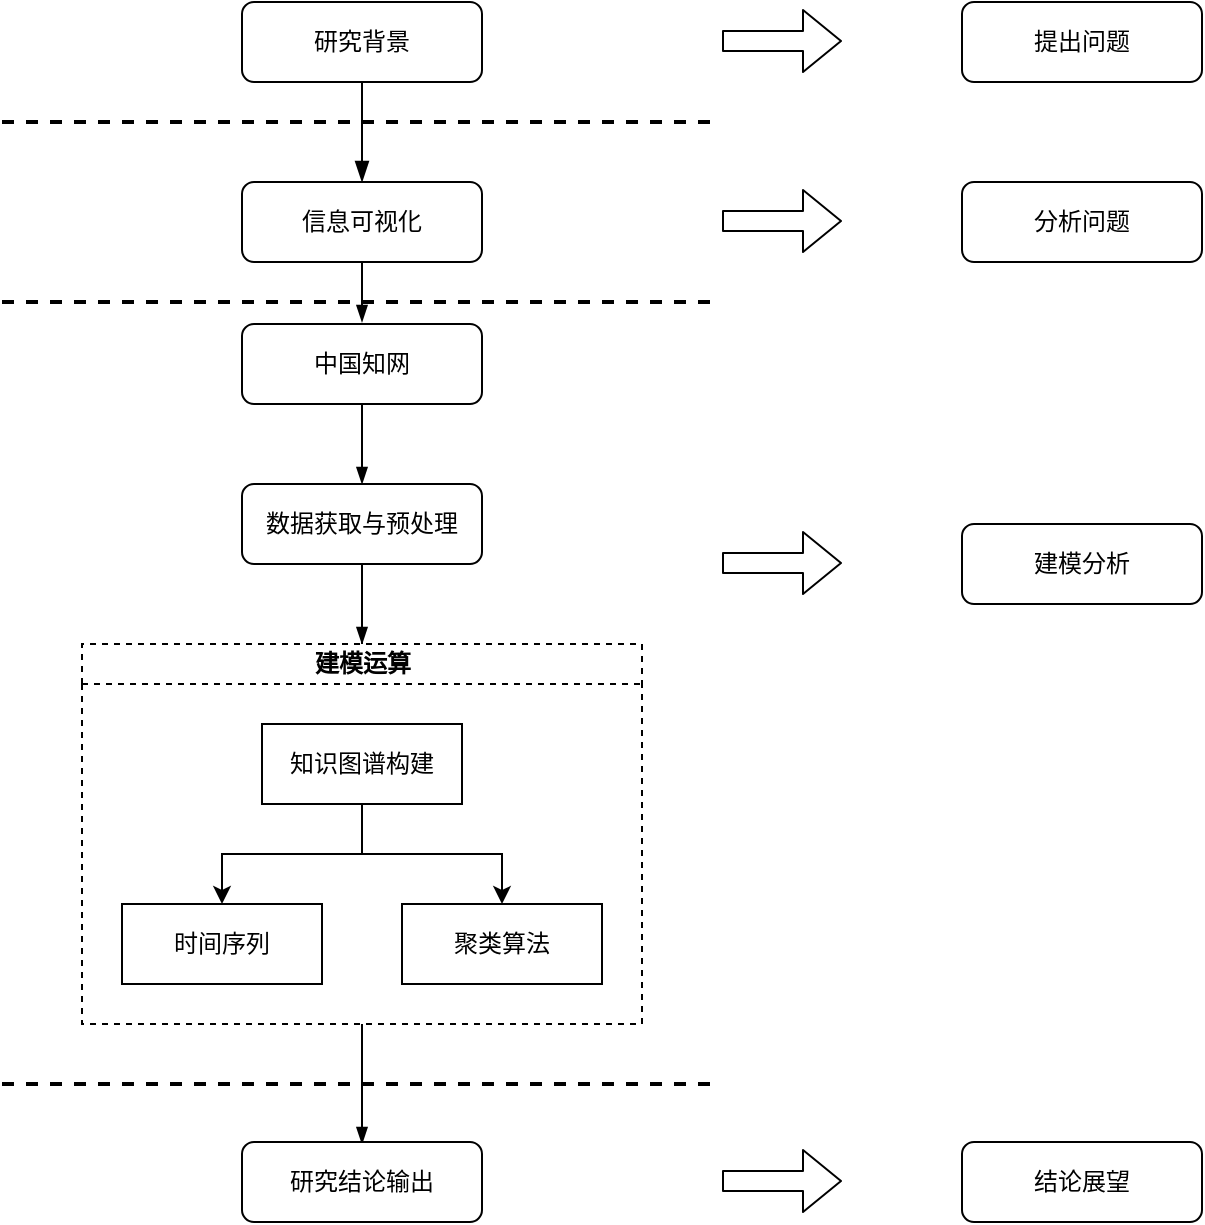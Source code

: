 <mxfile version="15.2.9" type="github">
  <diagram id="C5RBs43oDa-KdzZeNtuy" name="Page-1">
    <mxGraphModel dx="1064" dy="584" grid="1" gridSize="10" guides="1" tooltips="1" connect="1" arrows="1" fold="1" page="1" pageScale="1" pageWidth="827" pageHeight="1169" math="0" shadow="0">
      <root>
        <mxCell id="WIyWlLk6GJQsqaUBKTNV-0" />
        <mxCell id="WIyWlLk6GJQsqaUBKTNV-1" parent="WIyWlLk6GJQsqaUBKTNV-0" />
        <mxCell id="WIyWlLk6GJQsqaUBKTNV-2" value="" style="rounded=0;html=1;jettySize=auto;orthogonalLoop=1;fontSize=11;endArrow=blockThin;endFill=1;endSize=8;strokeWidth=1;shadow=0;labelBackgroundColor=none;edgeStyle=orthogonalEdgeStyle;" parent="WIyWlLk6GJQsqaUBKTNV-1" source="WIyWlLk6GJQsqaUBKTNV-3" edge="1">
          <mxGeometry relative="1" as="geometry">
            <mxPoint x="220" y="170" as="targetPoint" />
          </mxGeometry>
        </mxCell>
        <mxCell id="WIyWlLk6GJQsqaUBKTNV-3" value="研究背景" style="rounded=1;whiteSpace=wrap;html=1;fontSize=12;glass=0;strokeWidth=1;shadow=0;" parent="WIyWlLk6GJQsqaUBKTNV-1" vertex="1">
          <mxGeometry x="160" y="80" width="120" height="40" as="geometry" />
        </mxCell>
        <mxCell id="WIyWlLk6GJQsqaUBKTNV-7" value="提出问题" style="rounded=1;whiteSpace=wrap;html=1;fontSize=12;glass=0;strokeWidth=1;shadow=0;" parent="WIyWlLk6GJQsqaUBKTNV-1" vertex="1">
          <mxGeometry x="520" y="80" width="120" height="40" as="geometry" />
        </mxCell>
        <mxCell id="nxJLiq8hY2xZPoSbCBGd-12" value="" style="edgeStyle=orthogonalEdgeStyle;rounded=0;orthogonalLoop=1;jettySize=auto;html=1;endArrow=blockThin;endFill=1;strokeWidth=1;" parent="WIyWlLk6GJQsqaUBKTNV-1" source="nxJLiq8hY2xZPoSbCBGd-0" edge="1">
          <mxGeometry relative="1" as="geometry">
            <mxPoint x="220" y="240" as="targetPoint" />
          </mxGeometry>
        </mxCell>
        <mxCell id="nxJLiq8hY2xZPoSbCBGd-0" value="信息可视化" style="rounded=1;whiteSpace=wrap;html=1;fontSize=12;glass=0;strokeWidth=1;shadow=0;" parent="WIyWlLk6GJQsqaUBKTNV-1" vertex="1">
          <mxGeometry x="160" y="170" width="120" height="40" as="geometry" />
        </mxCell>
        <mxCell id="nxJLiq8hY2xZPoSbCBGd-1" value="" style="endArrow=none;dashed=1;html=1;strokeWidth=2;" parent="WIyWlLk6GJQsqaUBKTNV-1" edge="1">
          <mxGeometry width="50" height="50" relative="1" as="geometry">
            <mxPoint x="40" y="140" as="sourcePoint" />
            <mxPoint x="400" y="140" as="targetPoint" />
          </mxGeometry>
        </mxCell>
        <mxCell id="nxJLiq8hY2xZPoSbCBGd-2" value="" style="shape=flexArrow;endArrow=classic;html=1;strokeWidth=1;" parent="WIyWlLk6GJQsqaUBKTNV-1" edge="1">
          <mxGeometry width="50" height="50" relative="1" as="geometry">
            <mxPoint x="400" y="99.5" as="sourcePoint" />
            <mxPoint x="460" y="99.5" as="targetPoint" />
          </mxGeometry>
        </mxCell>
        <mxCell id="nxJLiq8hY2xZPoSbCBGd-3" value="分析问题" style="rounded=1;whiteSpace=wrap;html=1;fontSize=12;glass=0;strokeWidth=1;shadow=0;" parent="WIyWlLk6GJQsqaUBKTNV-1" vertex="1">
          <mxGeometry x="520" y="170" width="120" height="40" as="geometry" />
        </mxCell>
        <mxCell id="nxJLiq8hY2xZPoSbCBGd-4" value="" style="shape=flexArrow;endArrow=classic;html=1;strokeWidth=1;" parent="WIyWlLk6GJQsqaUBKTNV-1" edge="1">
          <mxGeometry width="50" height="50" relative="1" as="geometry">
            <mxPoint x="400" y="189.5" as="sourcePoint" />
            <mxPoint x="460" y="189.5" as="targetPoint" />
          </mxGeometry>
        </mxCell>
        <mxCell id="nxJLiq8hY2xZPoSbCBGd-5" value="建模分析" style="rounded=1;whiteSpace=wrap;html=1;fontSize=12;glass=0;strokeWidth=1;shadow=0;" parent="WIyWlLk6GJQsqaUBKTNV-1" vertex="1">
          <mxGeometry x="520" y="341" width="120" height="40" as="geometry" />
        </mxCell>
        <mxCell id="nxJLiq8hY2xZPoSbCBGd-6" value="" style="shape=flexArrow;endArrow=classic;html=1;strokeWidth=1;" parent="WIyWlLk6GJQsqaUBKTNV-1" edge="1">
          <mxGeometry width="50" height="50" relative="1" as="geometry">
            <mxPoint x="400" y="360.5" as="sourcePoint" />
            <mxPoint x="460" y="360.5" as="targetPoint" />
          </mxGeometry>
        </mxCell>
        <mxCell id="nxJLiq8hY2xZPoSbCBGd-7" value="结论展望" style="rounded=1;whiteSpace=wrap;html=1;fontSize=12;glass=0;strokeWidth=1;shadow=0;" parent="WIyWlLk6GJQsqaUBKTNV-1" vertex="1">
          <mxGeometry x="520" y="650" width="120" height="40" as="geometry" />
        </mxCell>
        <mxCell id="nxJLiq8hY2xZPoSbCBGd-8" value="" style="shape=flexArrow;endArrow=classic;html=1;strokeWidth=1;" parent="WIyWlLk6GJQsqaUBKTNV-1" edge="1">
          <mxGeometry width="50" height="50" relative="1" as="geometry">
            <mxPoint x="400" y="669.5" as="sourcePoint" />
            <mxPoint x="460" y="669.5" as="targetPoint" />
          </mxGeometry>
        </mxCell>
        <mxCell id="nxJLiq8hY2xZPoSbCBGd-16" value="" style="edgeStyle=orthogonalEdgeStyle;rounded=0;orthogonalLoop=1;jettySize=auto;html=1;endArrow=blockThin;endFill=1;strokeWidth=1;" parent="WIyWlLk6GJQsqaUBKTNV-1" source="nxJLiq8hY2xZPoSbCBGd-13" target="nxJLiq8hY2xZPoSbCBGd-15" edge="1">
          <mxGeometry relative="1" as="geometry" />
        </mxCell>
        <mxCell id="nxJLiq8hY2xZPoSbCBGd-13" value="中国知网" style="rounded=1;whiteSpace=wrap;html=1;fontSize=12;glass=0;strokeWidth=1;shadow=0;" parent="WIyWlLk6GJQsqaUBKTNV-1" vertex="1">
          <mxGeometry x="160" y="241" width="120" height="40" as="geometry" />
        </mxCell>
        <mxCell id="nxJLiq8hY2xZPoSbCBGd-18" value="" style="edgeStyle=orthogonalEdgeStyle;rounded=0;orthogonalLoop=1;jettySize=auto;html=1;endArrow=blockThin;endFill=1;strokeWidth=1;" parent="WIyWlLk6GJQsqaUBKTNV-1" source="nxJLiq8hY2xZPoSbCBGd-15" edge="1">
          <mxGeometry relative="1" as="geometry">
            <mxPoint x="220" y="401" as="targetPoint" />
          </mxGeometry>
        </mxCell>
        <mxCell id="nxJLiq8hY2xZPoSbCBGd-15" value="数据获取与预处理" style="rounded=1;whiteSpace=wrap;html=1;fontSize=12;glass=0;strokeWidth=1;shadow=0;" parent="WIyWlLk6GJQsqaUBKTNV-1" vertex="1">
          <mxGeometry x="160" y="321" width="120" height="40" as="geometry" />
        </mxCell>
        <mxCell id="S72kUEGjU9h2DheE2nI9-0" value="" style="edgeStyle=orthogonalEdgeStyle;rounded=0;orthogonalLoop=1;jettySize=auto;html=1;endArrow=none;endFill=0;" edge="1" parent="WIyWlLk6GJQsqaUBKTNV-1" source="nxJLiq8hY2xZPoSbCBGd-19" target="nxJLiq8hY2xZPoSbCBGd-15">
          <mxGeometry relative="1" as="geometry" />
        </mxCell>
        <mxCell id="S72kUEGjU9h2DheE2nI9-2" value="" style="edgeStyle=orthogonalEdgeStyle;rounded=0;orthogonalLoop=1;jettySize=auto;html=1;endArrow=blockThin;endFill=1;" edge="1" parent="WIyWlLk6GJQsqaUBKTNV-1" source="nxJLiq8hY2xZPoSbCBGd-19">
          <mxGeometry relative="1" as="geometry">
            <mxPoint x="220" y="651" as="targetPoint" />
          </mxGeometry>
        </mxCell>
        <mxCell id="nxJLiq8hY2xZPoSbCBGd-19" value="建模运算" style="swimlane;html=1;startSize=20;horizontal=1;childLayout=treeLayout;horizontalTree=0;resizable=0;containerType=tree;dashed=1;" parent="WIyWlLk6GJQsqaUBKTNV-1" vertex="1">
          <mxGeometry x="80" y="401" width="280" height="190" as="geometry" />
        </mxCell>
        <mxCell id="nxJLiq8hY2xZPoSbCBGd-20" value="知识图谱构建" style="whiteSpace=wrap;html=1;" parent="nxJLiq8hY2xZPoSbCBGd-19" vertex="1">
          <mxGeometry x="90" y="40" width="100" height="40" as="geometry" />
        </mxCell>
        <mxCell id="nxJLiq8hY2xZPoSbCBGd-21" value="时间序列" style="whiteSpace=wrap;html=1;" parent="nxJLiq8hY2xZPoSbCBGd-19" vertex="1">
          <mxGeometry x="20" y="130" width="100" height="40" as="geometry" />
        </mxCell>
        <mxCell id="nxJLiq8hY2xZPoSbCBGd-22" value="" style="edgeStyle=elbowEdgeStyle;elbow=vertical;html=1;rounded=0;" parent="nxJLiq8hY2xZPoSbCBGd-19" source="nxJLiq8hY2xZPoSbCBGd-20" target="nxJLiq8hY2xZPoSbCBGd-21" edge="1">
          <mxGeometry relative="1" as="geometry" />
        </mxCell>
        <mxCell id="nxJLiq8hY2xZPoSbCBGd-23" value="聚类算法" style="whiteSpace=wrap;html=1;" parent="nxJLiq8hY2xZPoSbCBGd-19" vertex="1">
          <mxGeometry x="160" y="130" width="100" height="40" as="geometry" />
        </mxCell>
        <mxCell id="nxJLiq8hY2xZPoSbCBGd-24" value="" style="edgeStyle=elbowEdgeStyle;elbow=vertical;html=1;rounded=0;" parent="nxJLiq8hY2xZPoSbCBGd-19" source="nxJLiq8hY2xZPoSbCBGd-20" target="nxJLiq8hY2xZPoSbCBGd-23" edge="1">
          <mxGeometry relative="1" as="geometry" />
        </mxCell>
        <mxCell id="S72kUEGjU9h2DheE2nI9-4" value="" style="endArrow=none;dashed=1;html=1;strokeWidth=2;" edge="1" parent="WIyWlLk6GJQsqaUBKTNV-1">
          <mxGeometry width="50" height="50" relative="1" as="geometry">
            <mxPoint x="40" y="230" as="sourcePoint" />
            <mxPoint x="400" y="230" as="targetPoint" />
          </mxGeometry>
        </mxCell>
        <mxCell id="S72kUEGjU9h2DheE2nI9-5" value="" style="endArrow=none;dashed=1;html=1;strokeWidth=2;" edge="1" parent="WIyWlLk6GJQsqaUBKTNV-1">
          <mxGeometry width="50" height="50" relative="1" as="geometry">
            <mxPoint x="40" y="621" as="sourcePoint" />
            <mxPoint x="400" y="621" as="targetPoint" />
          </mxGeometry>
        </mxCell>
        <mxCell id="S72kUEGjU9h2DheE2nI9-6" value="研究结论输出" style="rounded=1;whiteSpace=wrap;html=1;fontSize=12;glass=0;strokeWidth=1;shadow=0;" vertex="1" parent="WIyWlLk6GJQsqaUBKTNV-1">
          <mxGeometry x="160" y="650" width="120" height="40" as="geometry" />
        </mxCell>
      </root>
    </mxGraphModel>
  </diagram>
</mxfile>
